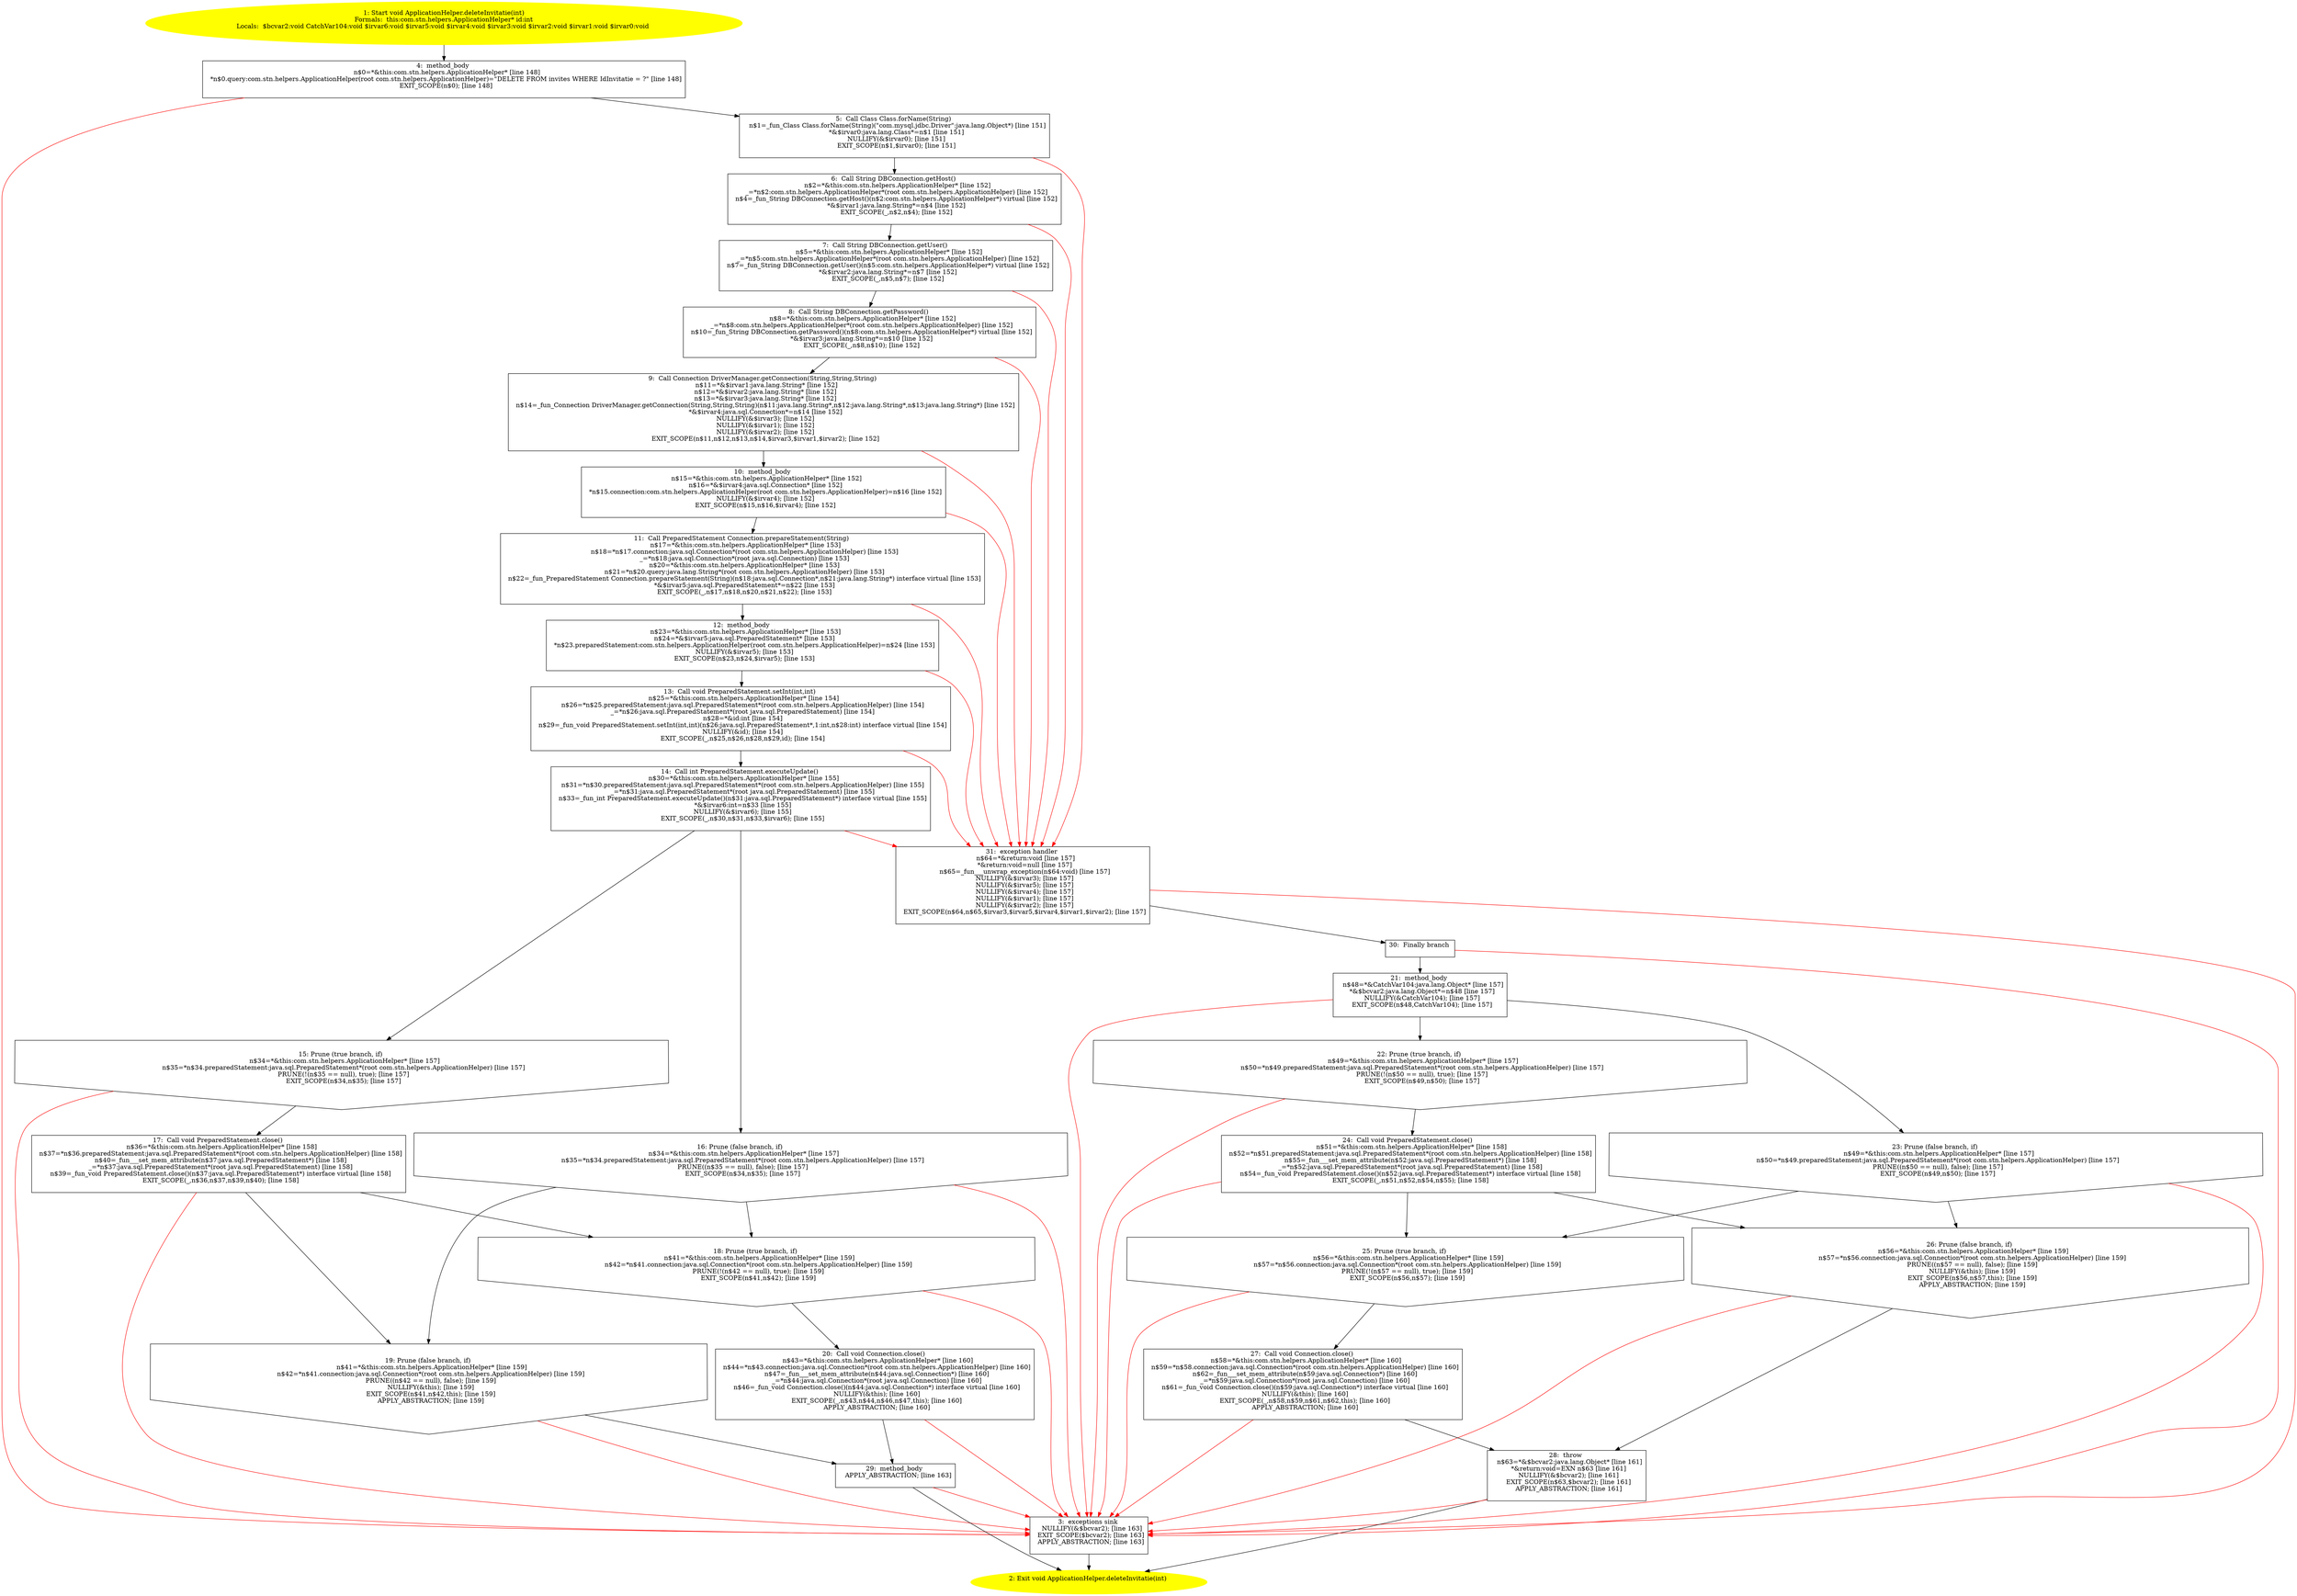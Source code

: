 /* @generated */
digraph cfg {
"com.stn.helpers.ApplicationHelper.deleteInvitatie(int):void.37b3eef9eddd694612c482afb15e49fb_1" [label="1: Start void ApplicationHelper.deleteInvitatie(int)\nFormals:  this:com.stn.helpers.ApplicationHelper* id:int\nLocals:  $bcvar2:void CatchVar104:void $irvar6:void $irvar5:void $irvar4:void $irvar3:void $irvar2:void $irvar1:void $irvar0:void \n  " color=yellow style=filled]
	

	 "com.stn.helpers.ApplicationHelper.deleteInvitatie(int):void.37b3eef9eddd694612c482afb15e49fb_1" -> "com.stn.helpers.ApplicationHelper.deleteInvitatie(int):void.37b3eef9eddd694612c482afb15e49fb_4" ;
"com.stn.helpers.ApplicationHelper.deleteInvitatie(int):void.37b3eef9eddd694612c482afb15e49fb_2" [label="2: Exit void ApplicationHelper.deleteInvitatie(int) \n  " color=yellow style=filled]
	

"com.stn.helpers.ApplicationHelper.deleteInvitatie(int):void.37b3eef9eddd694612c482afb15e49fb_3" [label="3:  exceptions sink \n   NULLIFY(&$bcvar2); [line 163]\n  EXIT_SCOPE($bcvar2); [line 163]\n  APPLY_ABSTRACTION; [line 163]\n " shape="box"]
	

	 "com.stn.helpers.ApplicationHelper.deleteInvitatie(int):void.37b3eef9eddd694612c482afb15e49fb_3" -> "com.stn.helpers.ApplicationHelper.deleteInvitatie(int):void.37b3eef9eddd694612c482afb15e49fb_2" ;
"com.stn.helpers.ApplicationHelper.deleteInvitatie(int):void.37b3eef9eddd694612c482afb15e49fb_4" [label="4:  method_body \n   n$0=*&this:com.stn.helpers.ApplicationHelper* [line 148]\n  *n$0.query:com.stn.helpers.ApplicationHelper(root com.stn.helpers.ApplicationHelper)=\"DELETE FROM invites WHERE IdInvitatie = ?\" [line 148]\n  EXIT_SCOPE(n$0); [line 148]\n " shape="box"]
	

	 "com.stn.helpers.ApplicationHelper.deleteInvitatie(int):void.37b3eef9eddd694612c482afb15e49fb_4" -> "com.stn.helpers.ApplicationHelper.deleteInvitatie(int):void.37b3eef9eddd694612c482afb15e49fb_5" ;
	 "com.stn.helpers.ApplicationHelper.deleteInvitatie(int):void.37b3eef9eddd694612c482afb15e49fb_4" -> "com.stn.helpers.ApplicationHelper.deleteInvitatie(int):void.37b3eef9eddd694612c482afb15e49fb_3" [color="red" ];
"com.stn.helpers.ApplicationHelper.deleteInvitatie(int):void.37b3eef9eddd694612c482afb15e49fb_5" [label="5:  Call Class Class.forName(String) \n   n$1=_fun_Class Class.forName(String)(\"com.mysql.jdbc.Driver\":java.lang.Object*) [line 151]\n  *&$irvar0:java.lang.Class*=n$1 [line 151]\n  NULLIFY(&$irvar0); [line 151]\n  EXIT_SCOPE(n$1,$irvar0); [line 151]\n " shape="box"]
	

	 "com.stn.helpers.ApplicationHelper.deleteInvitatie(int):void.37b3eef9eddd694612c482afb15e49fb_5" -> "com.stn.helpers.ApplicationHelper.deleteInvitatie(int):void.37b3eef9eddd694612c482afb15e49fb_6" ;
	 "com.stn.helpers.ApplicationHelper.deleteInvitatie(int):void.37b3eef9eddd694612c482afb15e49fb_5" -> "com.stn.helpers.ApplicationHelper.deleteInvitatie(int):void.37b3eef9eddd694612c482afb15e49fb_31" [color="red" ];
"com.stn.helpers.ApplicationHelper.deleteInvitatie(int):void.37b3eef9eddd694612c482afb15e49fb_6" [label="6:  Call String DBConnection.getHost() \n   n$2=*&this:com.stn.helpers.ApplicationHelper* [line 152]\n  _=*n$2:com.stn.helpers.ApplicationHelper*(root com.stn.helpers.ApplicationHelper) [line 152]\n  n$4=_fun_String DBConnection.getHost()(n$2:com.stn.helpers.ApplicationHelper*) virtual [line 152]\n  *&$irvar1:java.lang.String*=n$4 [line 152]\n  EXIT_SCOPE(_,n$2,n$4); [line 152]\n " shape="box"]
	

	 "com.stn.helpers.ApplicationHelper.deleteInvitatie(int):void.37b3eef9eddd694612c482afb15e49fb_6" -> "com.stn.helpers.ApplicationHelper.deleteInvitatie(int):void.37b3eef9eddd694612c482afb15e49fb_7" ;
	 "com.stn.helpers.ApplicationHelper.deleteInvitatie(int):void.37b3eef9eddd694612c482afb15e49fb_6" -> "com.stn.helpers.ApplicationHelper.deleteInvitatie(int):void.37b3eef9eddd694612c482afb15e49fb_31" [color="red" ];
"com.stn.helpers.ApplicationHelper.deleteInvitatie(int):void.37b3eef9eddd694612c482afb15e49fb_7" [label="7:  Call String DBConnection.getUser() \n   n$5=*&this:com.stn.helpers.ApplicationHelper* [line 152]\n  _=*n$5:com.stn.helpers.ApplicationHelper*(root com.stn.helpers.ApplicationHelper) [line 152]\n  n$7=_fun_String DBConnection.getUser()(n$5:com.stn.helpers.ApplicationHelper*) virtual [line 152]\n  *&$irvar2:java.lang.String*=n$7 [line 152]\n  EXIT_SCOPE(_,n$5,n$7); [line 152]\n " shape="box"]
	

	 "com.stn.helpers.ApplicationHelper.deleteInvitatie(int):void.37b3eef9eddd694612c482afb15e49fb_7" -> "com.stn.helpers.ApplicationHelper.deleteInvitatie(int):void.37b3eef9eddd694612c482afb15e49fb_8" ;
	 "com.stn.helpers.ApplicationHelper.deleteInvitatie(int):void.37b3eef9eddd694612c482afb15e49fb_7" -> "com.stn.helpers.ApplicationHelper.deleteInvitatie(int):void.37b3eef9eddd694612c482afb15e49fb_31" [color="red" ];
"com.stn.helpers.ApplicationHelper.deleteInvitatie(int):void.37b3eef9eddd694612c482afb15e49fb_8" [label="8:  Call String DBConnection.getPassword() \n   n$8=*&this:com.stn.helpers.ApplicationHelper* [line 152]\n  _=*n$8:com.stn.helpers.ApplicationHelper*(root com.stn.helpers.ApplicationHelper) [line 152]\n  n$10=_fun_String DBConnection.getPassword()(n$8:com.stn.helpers.ApplicationHelper*) virtual [line 152]\n  *&$irvar3:java.lang.String*=n$10 [line 152]\n  EXIT_SCOPE(_,n$8,n$10); [line 152]\n " shape="box"]
	

	 "com.stn.helpers.ApplicationHelper.deleteInvitatie(int):void.37b3eef9eddd694612c482afb15e49fb_8" -> "com.stn.helpers.ApplicationHelper.deleteInvitatie(int):void.37b3eef9eddd694612c482afb15e49fb_9" ;
	 "com.stn.helpers.ApplicationHelper.deleteInvitatie(int):void.37b3eef9eddd694612c482afb15e49fb_8" -> "com.stn.helpers.ApplicationHelper.deleteInvitatie(int):void.37b3eef9eddd694612c482afb15e49fb_31" [color="red" ];
"com.stn.helpers.ApplicationHelper.deleteInvitatie(int):void.37b3eef9eddd694612c482afb15e49fb_9" [label="9:  Call Connection DriverManager.getConnection(String,String,String) \n   n$11=*&$irvar1:java.lang.String* [line 152]\n  n$12=*&$irvar2:java.lang.String* [line 152]\n  n$13=*&$irvar3:java.lang.String* [line 152]\n  n$14=_fun_Connection DriverManager.getConnection(String,String,String)(n$11:java.lang.String*,n$12:java.lang.String*,n$13:java.lang.String*) [line 152]\n  *&$irvar4:java.sql.Connection*=n$14 [line 152]\n  NULLIFY(&$irvar3); [line 152]\n  NULLIFY(&$irvar1); [line 152]\n  NULLIFY(&$irvar2); [line 152]\n  EXIT_SCOPE(n$11,n$12,n$13,n$14,$irvar3,$irvar1,$irvar2); [line 152]\n " shape="box"]
	

	 "com.stn.helpers.ApplicationHelper.deleteInvitatie(int):void.37b3eef9eddd694612c482afb15e49fb_9" -> "com.stn.helpers.ApplicationHelper.deleteInvitatie(int):void.37b3eef9eddd694612c482afb15e49fb_10" ;
	 "com.stn.helpers.ApplicationHelper.deleteInvitatie(int):void.37b3eef9eddd694612c482afb15e49fb_9" -> "com.stn.helpers.ApplicationHelper.deleteInvitatie(int):void.37b3eef9eddd694612c482afb15e49fb_31" [color="red" ];
"com.stn.helpers.ApplicationHelper.deleteInvitatie(int):void.37b3eef9eddd694612c482afb15e49fb_10" [label="10:  method_body \n   n$15=*&this:com.stn.helpers.ApplicationHelper* [line 152]\n  n$16=*&$irvar4:java.sql.Connection* [line 152]\n  *n$15.connection:com.stn.helpers.ApplicationHelper(root com.stn.helpers.ApplicationHelper)=n$16 [line 152]\n  NULLIFY(&$irvar4); [line 152]\n  EXIT_SCOPE(n$15,n$16,$irvar4); [line 152]\n " shape="box"]
	

	 "com.stn.helpers.ApplicationHelper.deleteInvitatie(int):void.37b3eef9eddd694612c482afb15e49fb_10" -> "com.stn.helpers.ApplicationHelper.deleteInvitatie(int):void.37b3eef9eddd694612c482afb15e49fb_11" ;
	 "com.stn.helpers.ApplicationHelper.deleteInvitatie(int):void.37b3eef9eddd694612c482afb15e49fb_10" -> "com.stn.helpers.ApplicationHelper.deleteInvitatie(int):void.37b3eef9eddd694612c482afb15e49fb_31" [color="red" ];
"com.stn.helpers.ApplicationHelper.deleteInvitatie(int):void.37b3eef9eddd694612c482afb15e49fb_11" [label="11:  Call PreparedStatement Connection.prepareStatement(String) \n   n$17=*&this:com.stn.helpers.ApplicationHelper* [line 153]\n  n$18=*n$17.connection:java.sql.Connection*(root com.stn.helpers.ApplicationHelper) [line 153]\n  _=*n$18:java.sql.Connection*(root java.sql.Connection) [line 153]\n  n$20=*&this:com.stn.helpers.ApplicationHelper* [line 153]\n  n$21=*n$20.query:java.lang.String*(root com.stn.helpers.ApplicationHelper) [line 153]\n  n$22=_fun_PreparedStatement Connection.prepareStatement(String)(n$18:java.sql.Connection*,n$21:java.lang.String*) interface virtual [line 153]\n  *&$irvar5:java.sql.PreparedStatement*=n$22 [line 153]\n  EXIT_SCOPE(_,n$17,n$18,n$20,n$21,n$22); [line 153]\n " shape="box"]
	

	 "com.stn.helpers.ApplicationHelper.deleteInvitatie(int):void.37b3eef9eddd694612c482afb15e49fb_11" -> "com.stn.helpers.ApplicationHelper.deleteInvitatie(int):void.37b3eef9eddd694612c482afb15e49fb_12" ;
	 "com.stn.helpers.ApplicationHelper.deleteInvitatie(int):void.37b3eef9eddd694612c482afb15e49fb_11" -> "com.stn.helpers.ApplicationHelper.deleteInvitatie(int):void.37b3eef9eddd694612c482afb15e49fb_31" [color="red" ];
"com.stn.helpers.ApplicationHelper.deleteInvitatie(int):void.37b3eef9eddd694612c482afb15e49fb_12" [label="12:  method_body \n   n$23=*&this:com.stn.helpers.ApplicationHelper* [line 153]\n  n$24=*&$irvar5:java.sql.PreparedStatement* [line 153]\n  *n$23.preparedStatement:com.stn.helpers.ApplicationHelper(root com.stn.helpers.ApplicationHelper)=n$24 [line 153]\n  NULLIFY(&$irvar5); [line 153]\n  EXIT_SCOPE(n$23,n$24,$irvar5); [line 153]\n " shape="box"]
	

	 "com.stn.helpers.ApplicationHelper.deleteInvitatie(int):void.37b3eef9eddd694612c482afb15e49fb_12" -> "com.stn.helpers.ApplicationHelper.deleteInvitatie(int):void.37b3eef9eddd694612c482afb15e49fb_13" ;
	 "com.stn.helpers.ApplicationHelper.deleteInvitatie(int):void.37b3eef9eddd694612c482afb15e49fb_12" -> "com.stn.helpers.ApplicationHelper.deleteInvitatie(int):void.37b3eef9eddd694612c482afb15e49fb_31" [color="red" ];
"com.stn.helpers.ApplicationHelper.deleteInvitatie(int):void.37b3eef9eddd694612c482afb15e49fb_13" [label="13:  Call void PreparedStatement.setInt(int,int) \n   n$25=*&this:com.stn.helpers.ApplicationHelper* [line 154]\n  n$26=*n$25.preparedStatement:java.sql.PreparedStatement*(root com.stn.helpers.ApplicationHelper) [line 154]\n  _=*n$26:java.sql.PreparedStatement*(root java.sql.PreparedStatement) [line 154]\n  n$28=*&id:int [line 154]\n  n$29=_fun_void PreparedStatement.setInt(int,int)(n$26:java.sql.PreparedStatement*,1:int,n$28:int) interface virtual [line 154]\n  NULLIFY(&id); [line 154]\n  EXIT_SCOPE(_,n$25,n$26,n$28,n$29,id); [line 154]\n " shape="box"]
	

	 "com.stn.helpers.ApplicationHelper.deleteInvitatie(int):void.37b3eef9eddd694612c482afb15e49fb_13" -> "com.stn.helpers.ApplicationHelper.deleteInvitatie(int):void.37b3eef9eddd694612c482afb15e49fb_14" ;
	 "com.stn.helpers.ApplicationHelper.deleteInvitatie(int):void.37b3eef9eddd694612c482afb15e49fb_13" -> "com.stn.helpers.ApplicationHelper.deleteInvitatie(int):void.37b3eef9eddd694612c482afb15e49fb_31" [color="red" ];
"com.stn.helpers.ApplicationHelper.deleteInvitatie(int):void.37b3eef9eddd694612c482afb15e49fb_14" [label="14:  Call int PreparedStatement.executeUpdate() \n   n$30=*&this:com.stn.helpers.ApplicationHelper* [line 155]\n  n$31=*n$30.preparedStatement:java.sql.PreparedStatement*(root com.stn.helpers.ApplicationHelper) [line 155]\n  _=*n$31:java.sql.PreparedStatement*(root java.sql.PreparedStatement) [line 155]\n  n$33=_fun_int PreparedStatement.executeUpdate()(n$31:java.sql.PreparedStatement*) interface virtual [line 155]\n  *&$irvar6:int=n$33 [line 155]\n  NULLIFY(&$irvar6); [line 155]\n  EXIT_SCOPE(_,n$30,n$31,n$33,$irvar6); [line 155]\n " shape="box"]
	

	 "com.stn.helpers.ApplicationHelper.deleteInvitatie(int):void.37b3eef9eddd694612c482afb15e49fb_14" -> "com.stn.helpers.ApplicationHelper.deleteInvitatie(int):void.37b3eef9eddd694612c482afb15e49fb_15" ;
	 "com.stn.helpers.ApplicationHelper.deleteInvitatie(int):void.37b3eef9eddd694612c482afb15e49fb_14" -> "com.stn.helpers.ApplicationHelper.deleteInvitatie(int):void.37b3eef9eddd694612c482afb15e49fb_16" ;
	 "com.stn.helpers.ApplicationHelper.deleteInvitatie(int):void.37b3eef9eddd694612c482afb15e49fb_14" -> "com.stn.helpers.ApplicationHelper.deleteInvitatie(int):void.37b3eef9eddd694612c482afb15e49fb_31" [color="red" ];
"com.stn.helpers.ApplicationHelper.deleteInvitatie(int):void.37b3eef9eddd694612c482afb15e49fb_15" [label="15: Prune (true branch, if) \n   n$34=*&this:com.stn.helpers.ApplicationHelper* [line 157]\n  n$35=*n$34.preparedStatement:java.sql.PreparedStatement*(root com.stn.helpers.ApplicationHelper) [line 157]\n  PRUNE(!(n$35 == null), true); [line 157]\n  EXIT_SCOPE(n$34,n$35); [line 157]\n " shape="invhouse"]
	

	 "com.stn.helpers.ApplicationHelper.deleteInvitatie(int):void.37b3eef9eddd694612c482afb15e49fb_15" -> "com.stn.helpers.ApplicationHelper.deleteInvitatie(int):void.37b3eef9eddd694612c482afb15e49fb_17" ;
	 "com.stn.helpers.ApplicationHelper.deleteInvitatie(int):void.37b3eef9eddd694612c482afb15e49fb_15" -> "com.stn.helpers.ApplicationHelper.deleteInvitatie(int):void.37b3eef9eddd694612c482afb15e49fb_3" [color="red" ];
"com.stn.helpers.ApplicationHelper.deleteInvitatie(int):void.37b3eef9eddd694612c482afb15e49fb_16" [label="16: Prune (false branch, if) \n   n$34=*&this:com.stn.helpers.ApplicationHelper* [line 157]\n  n$35=*n$34.preparedStatement:java.sql.PreparedStatement*(root com.stn.helpers.ApplicationHelper) [line 157]\n  PRUNE((n$35 == null), false); [line 157]\n  EXIT_SCOPE(n$34,n$35); [line 157]\n " shape="invhouse"]
	

	 "com.stn.helpers.ApplicationHelper.deleteInvitatie(int):void.37b3eef9eddd694612c482afb15e49fb_16" -> "com.stn.helpers.ApplicationHelper.deleteInvitatie(int):void.37b3eef9eddd694612c482afb15e49fb_18" ;
	 "com.stn.helpers.ApplicationHelper.deleteInvitatie(int):void.37b3eef9eddd694612c482afb15e49fb_16" -> "com.stn.helpers.ApplicationHelper.deleteInvitatie(int):void.37b3eef9eddd694612c482afb15e49fb_19" ;
	 "com.stn.helpers.ApplicationHelper.deleteInvitatie(int):void.37b3eef9eddd694612c482afb15e49fb_16" -> "com.stn.helpers.ApplicationHelper.deleteInvitatie(int):void.37b3eef9eddd694612c482afb15e49fb_3" [color="red" ];
"com.stn.helpers.ApplicationHelper.deleteInvitatie(int):void.37b3eef9eddd694612c482afb15e49fb_17" [label="17:  Call void PreparedStatement.close() \n   n$36=*&this:com.stn.helpers.ApplicationHelper* [line 158]\n  n$37=*n$36.preparedStatement:java.sql.PreparedStatement*(root com.stn.helpers.ApplicationHelper) [line 158]\n  n$40=_fun___set_mem_attribute(n$37:java.sql.PreparedStatement*) [line 158]\n  _=*n$37:java.sql.PreparedStatement*(root java.sql.PreparedStatement) [line 158]\n  n$39=_fun_void PreparedStatement.close()(n$37:java.sql.PreparedStatement*) interface virtual [line 158]\n  EXIT_SCOPE(_,n$36,n$37,n$39,n$40); [line 158]\n " shape="box"]
	

	 "com.stn.helpers.ApplicationHelper.deleteInvitatie(int):void.37b3eef9eddd694612c482afb15e49fb_17" -> "com.stn.helpers.ApplicationHelper.deleteInvitatie(int):void.37b3eef9eddd694612c482afb15e49fb_18" ;
	 "com.stn.helpers.ApplicationHelper.deleteInvitatie(int):void.37b3eef9eddd694612c482afb15e49fb_17" -> "com.stn.helpers.ApplicationHelper.deleteInvitatie(int):void.37b3eef9eddd694612c482afb15e49fb_19" ;
	 "com.stn.helpers.ApplicationHelper.deleteInvitatie(int):void.37b3eef9eddd694612c482afb15e49fb_17" -> "com.stn.helpers.ApplicationHelper.deleteInvitatie(int):void.37b3eef9eddd694612c482afb15e49fb_3" [color="red" ];
"com.stn.helpers.ApplicationHelper.deleteInvitatie(int):void.37b3eef9eddd694612c482afb15e49fb_18" [label="18: Prune (true branch, if) \n   n$41=*&this:com.stn.helpers.ApplicationHelper* [line 159]\n  n$42=*n$41.connection:java.sql.Connection*(root com.stn.helpers.ApplicationHelper) [line 159]\n  PRUNE(!(n$42 == null), true); [line 159]\n  EXIT_SCOPE(n$41,n$42); [line 159]\n " shape="invhouse"]
	

	 "com.stn.helpers.ApplicationHelper.deleteInvitatie(int):void.37b3eef9eddd694612c482afb15e49fb_18" -> "com.stn.helpers.ApplicationHelper.deleteInvitatie(int):void.37b3eef9eddd694612c482afb15e49fb_20" ;
	 "com.stn.helpers.ApplicationHelper.deleteInvitatie(int):void.37b3eef9eddd694612c482afb15e49fb_18" -> "com.stn.helpers.ApplicationHelper.deleteInvitatie(int):void.37b3eef9eddd694612c482afb15e49fb_3" [color="red" ];
"com.stn.helpers.ApplicationHelper.deleteInvitatie(int):void.37b3eef9eddd694612c482afb15e49fb_19" [label="19: Prune (false branch, if) \n   n$41=*&this:com.stn.helpers.ApplicationHelper* [line 159]\n  n$42=*n$41.connection:java.sql.Connection*(root com.stn.helpers.ApplicationHelper) [line 159]\n  PRUNE((n$42 == null), false); [line 159]\n  NULLIFY(&this); [line 159]\n  EXIT_SCOPE(n$41,n$42,this); [line 159]\n  APPLY_ABSTRACTION; [line 159]\n " shape="invhouse"]
	

	 "com.stn.helpers.ApplicationHelper.deleteInvitatie(int):void.37b3eef9eddd694612c482afb15e49fb_19" -> "com.stn.helpers.ApplicationHelper.deleteInvitatie(int):void.37b3eef9eddd694612c482afb15e49fb_29" ;
	 "com.stn.helpers.ApplicationHelper.deleteInvitatie(int):void.37b3eef9eddd694612c482afb15e49fb_19" -> "com.stn.helpers.ApplicationHelper.deleteInvitatie(int):void.37b3eef9eddd694612c482afb15e49fb_3" [color="red" ];
"com.stn.helpers.ApplicationHelper.deleteInvitatie(int):void.37b3eef9eddd694612c482afb15e49fb_20" [label="20:  Call void Connection.close() \n   n$43=*&this:com.stn.helpers.ApplicationHelper* [line 160]\n  n$44=*n$43.connection:java.sql.Connection*(root com.stn.helpers.ApplicationHelper) [line 160]\n  n$47=_fun___set_mem_attribute(n$44:java.sql.Connection*) [line 160]\n  _=*n$44:java.sql.Connection*(root java.sql.Connection) [line 160]\n  n$46=_fun_void Connection.close()(n$44:java.sql.Connection*) interface virtual [line 160]\n  NULLIFY(&this); [line 160]\n  EXIT_SCOPE(_,n$43,n$44,n$46,n$47,this); [line 160]\n  APPLY_ABSTRACTION; [line 160]\n " shape="box"]
	

	 "com.stn.helpers.ApplicationHelper.deleteInvitatie(int):void.37b3eef9eddd694612c482afb15e49fb_20" -> "com.stn.helpers.ApplicationHelper.deleteInvitatie(int):void.37b3eef9eddd694612c482afb15e49fb_29" ;
	 "com.stn.helpers.ApplicationHelper.deleteInvitatie(int):void.37b3eef9eddd694612c482afb15e49fb_20" -> "com.stn.helpers.ApplicationHelper.deleteInvitatie(int):void.37b3eef9eddd694612c482afb15e49fb_3" [color="red" ];
"com.stn.helpers.ApplicationHelper.deleteInvitatie(int):void.37b3eef9eddd694612c482afb15e49fb_21" [label="21:  method_body \n   n$48=*&CatchVar104:java.lang.Object* [line 157]\n  *&$bcvar2:java.lang.Object*=n$48 [line 157]\n  NULLIFY(&CatchVar104); [line 157]\n  EXIT_SCOPE(n$48,CatchVar104); [line 157]\n " shape="box"]
	

	 "com.stn.helpers.ApplicationHelper.deleteInvitatie(int):void.37b3eef9eddd694612c482afb15e49fb_21" -> "com.stn.helpers.ApplicationHelper.deleteInvitatie(int):void.37b3eef9eddd694612c482afb15e49fb_22" ;
	 "com.stn.helpers.ApplicationHelper.deleteInvitatie(int):void.37b3eef9eddd694612c482afb15e49fb_21" -> "com.stn.helpers.ApplicationHelper.deleteInvitatie(int):void.37b3eef9eddd694612c482afb15e49fb_23" ;
	 "com.stn.helpers.ApplicationHelper.deleteInvitatie(int):void.37b3eef9eddd694612c482afb15e49fb_21" -> "com.stn.helpers.ApplicationHelper.deleteInvitatie(int):void.37b3eef9eddd694612c482afb15e49fb_3" [color="red" ];
"com.stn.helpers.ApplicationHelper.deleteInvitatie(int):void.37b3eef9eddd694612c482afb15e49fb_22" [label="22: Prune (true branch, if) \n   n$49=*&this:com.stn.helpers.ApplicationHelper* [line 157]\n  n$50=*n$49.preparedStatement:java.sql.PreparedStatement*(root com.stn.helpers.ApplicationHelper) [line 157]\n  PRUNE(!(n$50 == null), true); [line 157]\n  EXIT_SCOPE(n$49,n$50); [line 157]\n " shape="invhouse"]
	

	 "com.stn.helpers.ApplicationHelper.deleteInvitatie(int):void.37b3eef9eddd694612c482afb15e49fb_22" -> "com.stn.helpers.ApplicationHelper.deleteInvitatie(int):void.37b3eef9eddd694612c482afb15e49fb_24" ;
	 "com.stn.helpers.ApplicationHelper.deleteInvitatie(int):void.37b3eef9eddd694612c482afb15e49fb_22" -> "com.stn.helpers.ApplicationHelper.deleteInvitatie(int):void.37b3eef9eddd694612c482afb15e49fb_3" [color="red" ];
"com.stn.helpers.ApplicationHelper.deleteInvitatie(int):void.37b3eef9eddd694612c482afb15e49fb_23" [label="23: Prune (false branch, if) \n   n$49=*&this:com.stn.helpers.ApplicationHelper* [line 157]\n  n$50=*n$49.preparedStatement:java.sql.PreparedStatement*(root com.stn.helpers.ApplicationHelper) [line 157]\n  PRUNE((n$50 == null), false); [line 157]\n  EXIT_SCOPE(n$49,n$50); [line 157]\n " shape="invhouse"]
	

	 "com.stn.helpers.ApplicationHelper.deleteInvitatie(int):void.37b3eef9eddd694612c482afb15e49fb_23" -> "com.stn.helpers.ApplicationHelper.deleteInvitatie(int):void.37b3eef9eddd694612c482afb15e49fb_25" ;
	 "com.stn.helpers.ApplicationHelper.deleteInvitatie(int):void.37b3eef9eddd694612c482afb15e49fb_23" -> "com.stn.helpers.ApplicationHelper.deleteInvitatie(int):void.37b3eef9eddd694612c482afb15e49fb_26" ;
	 "com.stn.helpers.ApplicationHelper.deleteInvitatie(int):void.37b3eef9eddd694612c482afb15e49fb_23" -> "com.stn.helpers.ApplicationHelper.deleteInvitatie(int):void.37b3eef9eddd694612c482afb15e49fb_3" [color="red" ];
"com.stn.helpers.ApplicationHelper.deleteInvitatie(int):void.37b3eef9eddd694612c482afb15e49fb_24" [label="24:  Call void PreparedStatement.close() \n   n$51=*&this:com.stn.helpers.ApplicationHelper* [line 158]\n  n$52=*n$51.preparedStatement:java.sql.PreparedStatement*(root com.stn.helpers.ApplicationHelper) [line 158]\n  n$55=_fun___set_mem_attribute(n$52:java.sql.PreparedStatement*) [line 158]\n  _=*n$52:java.sql.PreparedStatement*(root java.sql.PreparedStatement) [line 158]\n  n$54=_fun_void PreparedStatement.close()(n$52:java.sql.PreparedStatement*) interface virtual [line 158]\n  EXIT_SCOPE(_,n$51,n$52,n$54,n$55); [line 158]\n " shape="box"]
	

	 "com.stn.helpers.ApplicationHelper.deleteInvitatie(int):void.37b3eef9eddd694612c482afb15e49fb_24" -> "com.stn.helpers.ApplicationHelper.deleteInvitatie(int):void.37b3eef9eddd694612c482afb15e49fb_25" ;
	 "com.stn.helpers.ApplicationHelper.deleteInvitatie(int):void.37b3eef9eddd694612c482afb15e49fb_24" -> "com.stn.helpers.ApplicationHelper.deleteInvitatie(int):void.37b3eef9eddd694612c482afb15e49fb_26" ;
	 "com.stn.helpers.ApplicationHelper.deleteInvitatie(int):void.37b3eef9eddd694612c482afb15e49fb_24" -> "com.stn.helpers.ApplicationHelper.deleteInvitatie(int):void.37b3eef9eddd694612c482afb15e49fb_3" [color="red" ];
"com.stn.helpers.ApplicationHelper.deleteInvitatie(int):void.37b3eef9eddd694612c482afb15e49fb_25" [label="25: Prune (true branch, if) \n   n$56=*&this:com.stn.helpers.ApplicationHelper* [line 159]\n  n$57=*n$56.connection:java.sql.Connection*(root com.stn.helpers.ApplicationHelper) [line 159]\n  PRUNE(!(n$57 == null), true); [line 159]\n  EXIT_SCOPE(n$56,n$57); [line 159]\n " shape="invhouse"]
	

	 "com.stn.helpers.ApplicationHelper.deleteInvitatie(int):void.37b3eef9eddd694612c482afb15e49fb_25" -> "com.stn.helpers.ApplicationHelper.deleteInvitatie(int):void.37b3eef9eddd694612c482afb15e49fb_27" ;
	 "com.stn.helpers.ApplicationHelper.deleteInvitatie(int):void.37b3eef9eddd694612c482afb15e49fb_25" -> "com.stn.helpers.ApplicationHelper.deleteInvitatie(int):void.37b3eef9eddd694612c482afb15e49fb_3" [color="red" ];
"com.stn.helpers.ApplicationHelper.deleteInvitatie(int):void.37b3eef9eddd694612c482afb15e49fb_26" [label="26: Prune (false branch, if) \n   n$56=*&this:com.stn.helpers.ApplicationHelper* [line 159]\n  n$57=*n$56.connection:java.sql.Connection*(root com.stn.helpers.ApplicationHelper) [line 159]\n  PRUNE((n$57 == null), false); [line 159]\n  NULLIFY(&this); [line 159]\n  EXIT_SCOPE(n$56,n$57,this); [line 159]\n  APPLY_ABSTRACTION; [line 159]\n " shape="invhouse"]
	

	 "com.stn.helpers.ApplicationHelper.deleteInvitatie(int):void.37b3eef9eddd694612c482afb15e49fb_26" -> "com.stn.helpers.ApplicationHelper.deleteInvitatie(int):void.37b3eef9eddd694612c482afb15e49fb_28" ;
	 "com.stn.helpers.ApplicationHelper.deleteInvitatie(int):void.37b3eef9eddd694612c482afb15e49fb_26" -> "com.stn.helpers.ApplicationHelper.deleteInvitatie(int):void.37b3eef9eddd694612c482afb15e49fb_3" [color="red" ];
"com.stn.helpers.ApplicationHelper.deleteInvitatie(int):void.37b3eef9eddd694612c482afb15e49fb_27" [label="27:  Call void Connection.close() \n   n$58=*&this:com.stn.helpers.ApplicationHelper* [line 160]\n  n$59=*n$58.connection:java.sql.Connection*(root com.stn.helpers.ApplicationHelper) [line 160]\n  n$62=_fun___set_mem_attribute(n$59:java.sql.Connection*) [line 160]\n  _=*n$59:java.sql.Connection*(root java.sql.Connection) [line 160]\n  n$61=_fun_void Connection.close()(n$59:java.sql.Connection*) interface virtual [line 160]\n  NULLIFY(&this); [line 160]\n  EXIT_SCOPE(_,n$58,n$59,n$61,n$62,this); [line 160]\n  APPLY_ABSTRACTION; [line 160]\n " shape="box"]
	

	 "com.stn.helpers.ApplicationHelper.deleteInvitatie(int):void.37b3eef9eddd694612c482afb15e49fb_27" -> "com.stn.helpers.ApplicationHelper.deleteInvitatie(int):void.37b3eef9eddd694612c482afb15e49fb_28" ;
	 "com.stn.helpers.ApplicationHelper.deleteInvitatie(int):void.37b3eef9eddd694612c482afb15e49fb_27" -> "com.stn.helpers.ApplicationHelper.deleteInvitatie(int):void.37b3eef9eddd694612c482afb15e49fb_3" [color="red" ];
"com.stn.helpers.ApplicationHelper.deleteInvitatie(int):void.37b3eef9eddd694612c482afb15e49fb_28" [label="28:  throw \n   n$63=*&$bcvar2:java.lang.Object* [line 161]\n  *&return:void=EXN n$63 [line 161]\n  NULLIFY(&$bcvar2); [line 161]\n  EXIT_SCOPE(n$63,$bcvar2); [line 161]\n  APPLY_ABSTRACTION; [line 161]\n " shape="box"]
	

	 "com.stn.helpers.ApplicationHelper.deleteInvitatie(int):void.37b3eef9eddd694612c482afb15e49fb_28" -> "com.stn.helpers.ApplicationHelper.deleteInvitatie(int):void.37b3eef9eddd694612c482afb15e49fb_2" ;
	 "com.stn.helpers.ApplicationHelper.deleteInvitatie(int):void.37b3eef9eddd694612c482afb15e49fb_28" -> "com.stn.helpers.ApplicationHelper.deleteInvitatie(int):void.37b3eef9eddd694612c482afb15e49fb_3" [color="red" ];
"com.stn.helpers.ApplicationHelper.deleteInvitatie(int):void.37b3eef9eddd694612c482afb15e49fb_29" [label="29:  method_body \n   APPLY_ABSTRACTION; [line 163]\n " shape="box"]
	

	 "com.stn.helpers.ApplicationHelper.deleteInvitatie(int):void.37b3eef9eddd694612c482afb15e49fb_29" -> "com.stn.helpers.ApplicationHelper.deleteInvitatie(int):void.37b3eef9eddd694612c482afb15e49fb_2" ;
	 "com.stn.helpers.ApplicationHelper.deleteInvitatie(int):void.37b3eef9eddd694612c482afb15e49fb_29" -> "com.stn.helpers.ApplicationHelper.deleteInvitatie(int):void.37b3eef9eddd694612c482afb15e49fb_3" [color="red" ];
"com.stn.helpers.ApplicationHelper.deleteInvitatie(int):void.37b3eef9eddd694612c482afb15e49fb_30" [label="30:  Finally branch \n  " shape="box"]
	

	 "com.stn.helpers.ApplicationHelper.deleteInvitatie(int):void.37b3eef9eddd694612c482afb15e49fb_30" -> "com.stn.helpers.ApplicationHelper.deleteInvitatie(int):void.37b3eef9eddd694612c482afb15e49fb_21" ;
	 "com.stn.helpers.ApplicationHelper.deleteInvitatie(int):void.37b3eef9eddd694612c482afb15e49fb_30" -> "com.stn.helpers.ApplicationHelper.deleteInvitatie(int):void.37b3eef9eddd694612c482afb15e49fb_3" [color="red" ];
"com.stn.helpers.ApplicationHelper.deleteInvitatie(int):void.37b3eef9eddd694612c482afb15e49fb_31" [label="31:  exception handler \n   n$64=*&return:void [line 157]\n  *&return:void=null [line 157]\n  n$65=_fun___unwrap_exception(n$64:void) [line 157]\n  NULLIFY(&$irvar3); [line 157]\n  NULLIFY(&$irvar5); [line 157]\n  NULLIFY(&$irvar4); [line 157]\n  NULLIFY(&$irvar1); [line 157]\n  NULLIFY(&$irvar2); [line 157]\n  EXIT_SCOPE(n$64,n$65,$irvar3,$irvar5,$irvar4,$irvar1,$irvar2); [line 157]\n " shape="box"]
	

	 "com.stn.helpers.ApplicationHelper.deleteInvitatie(int):void.37b3eef9eddd694612c482afb15e49fb_31" -> "com.stn.helpers.ApplicationHelper.deleteInvitatie(int):void.37b3eef9eddd694612c482afb15e49fb_30" ;
	 "com.stn.helpers.ApplicationHelper.deleteInvitatie(int):void.37b3eef9eddd694612c482afb15e49fb_31" -> "com.stn.helpers.ApplicationHelper.deleteInvitatie(int):void.37b3eef9eddd694612c482afb15e49fb_3" [color="red" ];
}
